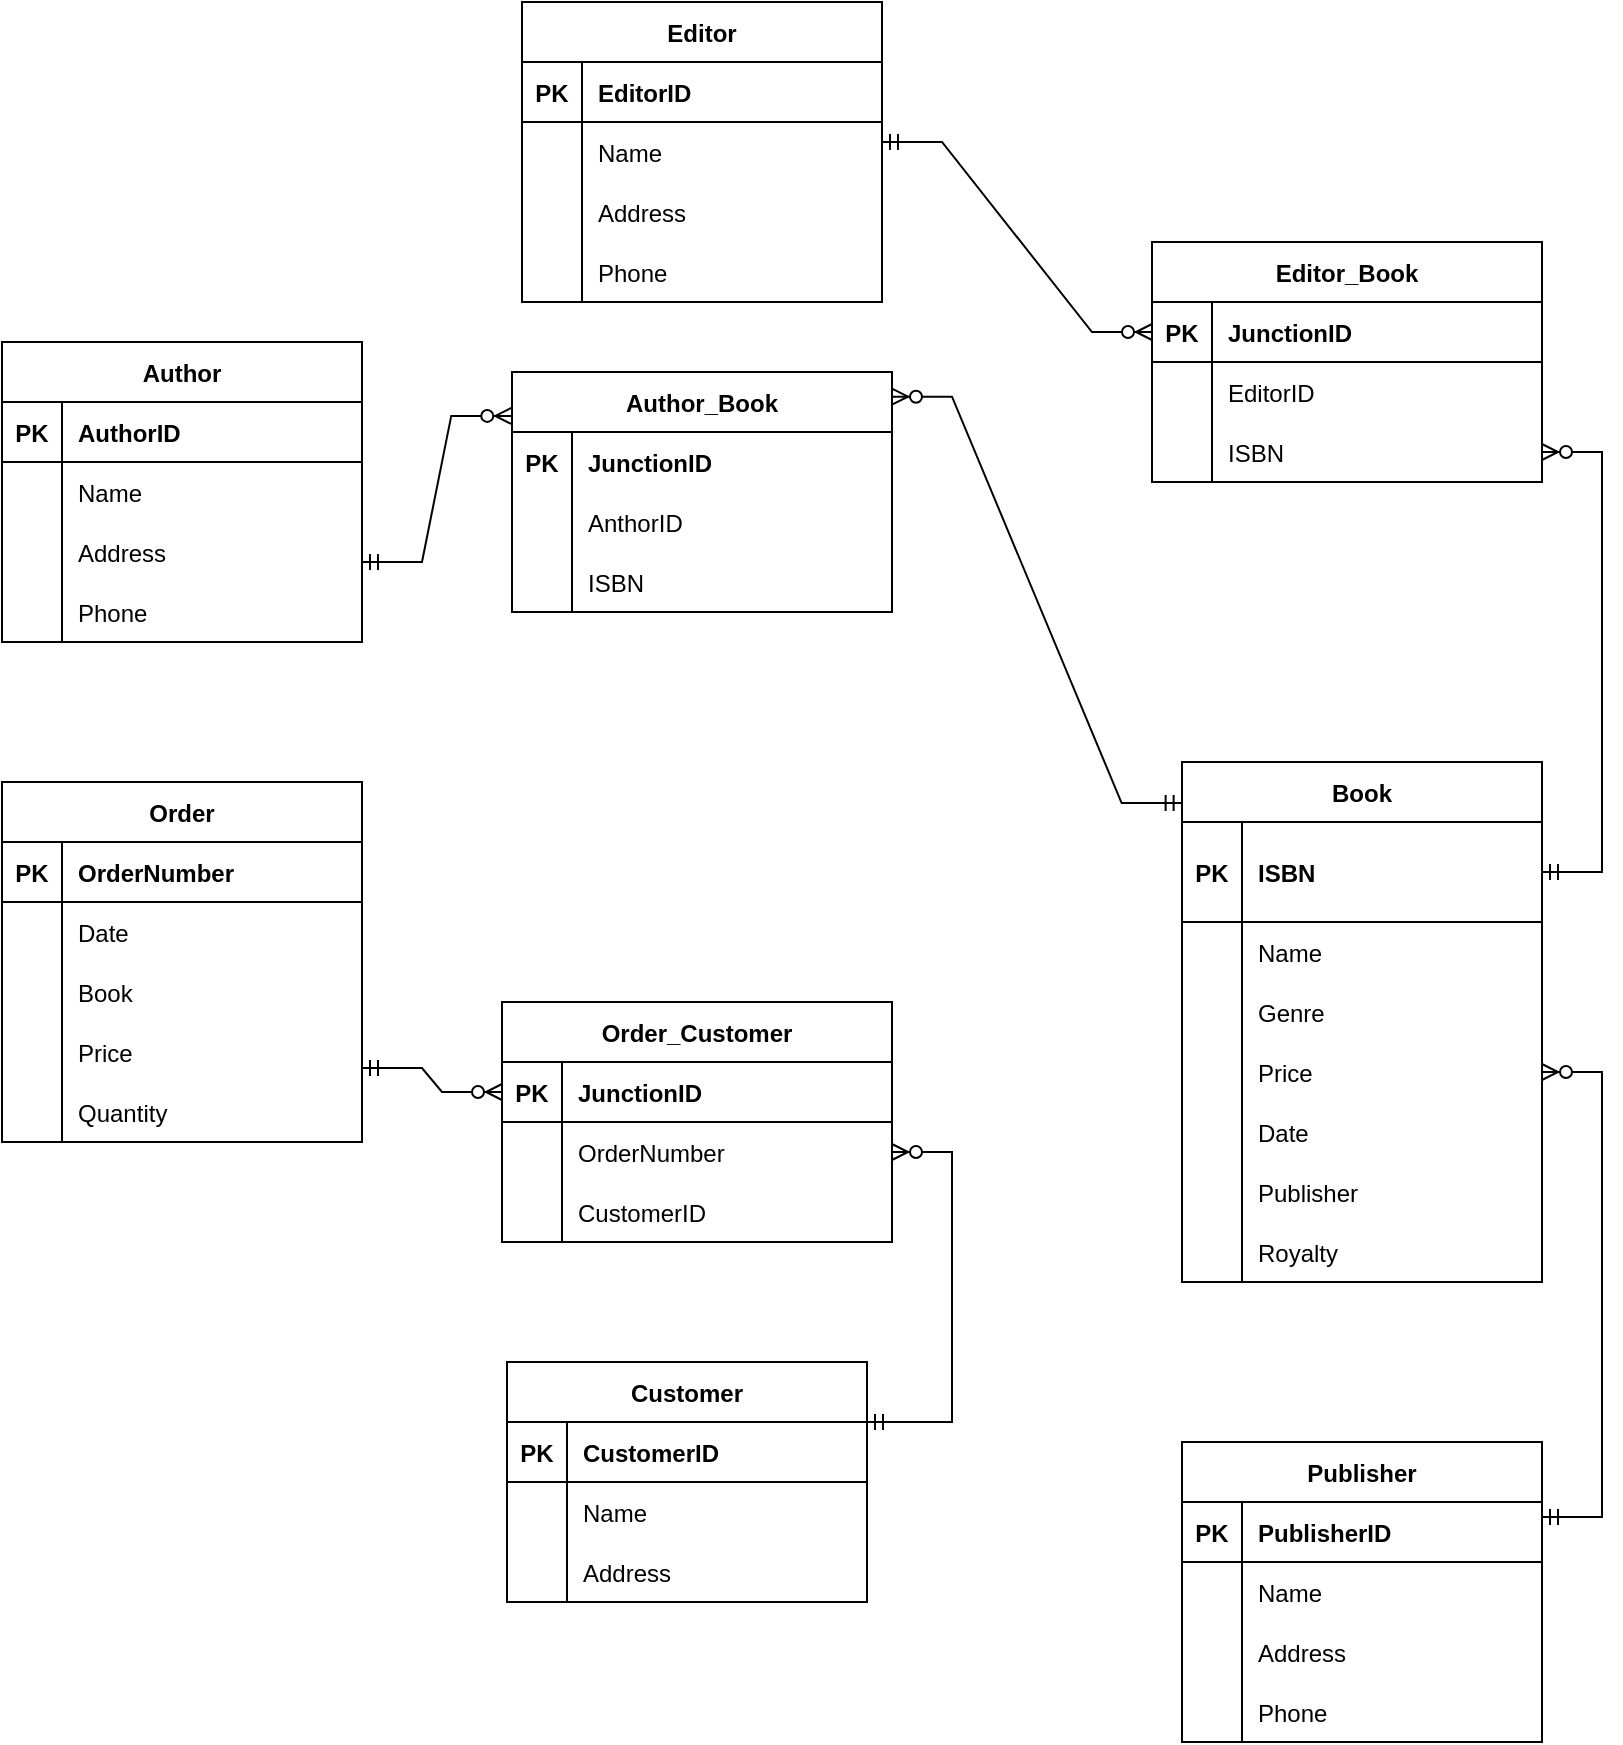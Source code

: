 <mxfile version="20.4.0" type="device"><diagram id="DznaE3JqPxs2kbzYaEuJ" name="Page-1"><mxGraphModel dx="4072" dy="2636" grid="1" gridSize="10" guides="1" tooltips="1" connect="1" arrows="1" fold="1" page="1" pageScale="1" pageWidth="850" pageHeight="1100" math="0" shadow="0"><root><mxCell id="0"/><mxCell id="1" parent="0"/><mxCell id="XCpKxuWciYoRqamYp1A5-2" value="Author" style="shape=table;startSize=30;container=1;collapsible=1;childLayout=tableLayout;fixedRows=1;rowLines=0;fontStyle=1;align=center;resizeLast=1;" vertex="1" parent="1"><mxGeometry x="60" y="200" width="180" height="150" as="geometry"><mxRectangle x="245" y="250" width="80" height="30" as="alternateBounds"/></mxGeometry></mxCell><mxCell id="XCpKxuWciYoRqamYp1A5-3" value="" style="shape=tableRow;horizontal=0;startSize=0;swimlaneHead=0;swimlaneBody=0;fillColor=none;collapsible=0;dropTarget=0;points=[[0,0.5],[1,0.5]];portConstraint=eastwest;top=0;left=0;right=0;bottom=1;" vertex="1" parent="XCpKxuWciYoRqamYp1A5-2"><mxGeometry y="30" width="180" height="30" as="geometry"/></mxCell><mxCell id="XCpKxuWciYoRqamYp1A5-4" value="PK" style="shape=partialRectangle;connectable=0;fillColor=none;top=0;left=0;bottom=0;right=0;fontStyle=1;overflow=hidden;" vertex="1" parent="XCpKxuWciYoRqamYp1A5-3"><mxGeometry width="30" height="30" as="geometry"><mxRectangle width="30" height="30" as="alternateBounds"/></mxGeometry></mxCell><mxCell id="XCpKxuWciYoRqamYp1A5-5" value="AuthorID" style="shape=partialRectangle;connectable=0;fillColor=none;top=0;left=0;bottom=0;right=0;align=left;spacingLeft=6;fontStyle=1;overflow=hidden;" vertex="1" parent="XCpKxuWciYoRqamYp1A5-3"><mxGeometry x="30" width="150" height="30" as="geometry"><mxRectangle width="150" height="30" as="alternateBounds"/></mxGeometry></mxCell><mxCell id="XCpKxuWciYoRqamYp1A5-6" value="" style="shape=tableRow;horizontal=0;startSize=0;swimlaneHead=0;swimlaneBody=0;fillColor=none;collapsible=0;dropTarget=0;points=[[0,0.5],[1,0.5]];portConstraint=eastwest;top=0;left=0;right=0;bottom=0;" vertex="1" parent="XCpKxuWciYoRqamYp1A5-2"><mxGeometry y="60" width="180" height="30" as="geometry"/></mxCell><mxCell id="XCpKxuWciYoRqamYp1A5-7" value="" style="shape=partialRectangle;connectable=0;fillColor=none;top=0;left=0;bottom=0;right=0;editable=1;overflow=hidden;" vertex="1" parent="XCpKxuWciYoRqamYp1A5-6"><mxGeometry width="30" height="30" as="geometry"><mxRectangle width="30" height="30" as="alternateBounds"/></mxGeometry></mxCell><mxCell id="XCpKxuWciYoRqamYp1A5-8" value="Name" style="shape=partialRectangle;connectable=0;fillColor=none;top=0;left=0;bottom=0;right=0;align=left;spacingLeft=6;overflow=hidden;" vertex="1" parent="XCpKxuWciYoRqamYp1A5-6"><mxGeometry x="30" width="150" height="30" as="geometry"><mxRectangle width="150" height="30" as="alternateBounds"/></mxGeometry></mxCell><mxCell id="XCpKxuWciYoRqamYp1A5-9" value="" style="shape=tableRow;horizontal=0;startSize=0;swimlaneHead=0;swimlaneBody=0;fillColor=none;collapsible=0;dropTarget=0;points=[[0,0.5],[1,0.5]];portConstraint=eastwest;top=0;left=0;right=0;bottom=0;" vertex="1" parent="XCpKxuWciYoRqamYp1A5-2"><mxGeometry y="90" width="180" height="30" as="geometry"/></mxCell><mxCell id="XCpKxuWciYoRqamYp1A5-10" value="" style="shape=partialRectangle;connectable=0;fillColor=none;top=0;left=0;bottom=0;right=0;editable=1;overflow=hidden;" vertex="1" parent="XCpKxuWciYoRqamYp1A5-9"><mxGeometry width="30" height="30" as="geometry"><mxRectangle width="30" height="30" as="alternateBounds"/></mxGeometry></mxCell><mxCell id="XCpKxuWciYoRqamYp1A5-11" value="Address" style="shape=partialRectangle;connectable=0;fillColor=none;top=0;left=0;bottom=0;right=0;align=left;spacingLeft=6;overflow=hidden;" vertex="1" parent="XCpKxuWciYoRqamYp1A5-9"><mxGeometry x="30" width="150" height="30" as="geometry"><mxRectangle width="150" height="30" as="alternateBounds"/></mxGeometry></mxCell><mxCell id="XCpKxuWciYoRqamYp1A5-12" value="" style="shape=tableRow;horizontal=0;startSize=0;swimlaneHead=0;swimlaneBody=0;fillColor=none;collapsible=0;dropTarget=0;points=[[0,0.5],[1,0.5]];portConstraint=eastwest;top=0;left=0;right=0;bottom=0;" vertex="1" parent="XCpKxuWciYoRqamYp1A5-2"><mxGeometry y="120" width="180" height="30" as="geometry"/></mxCell><mxCell id="XCpKxuWciYoRqamYp1A5-13" value="" style="shape=partialRectangle;connectable=0;fillColor=none;top=0;left=0;bottom=0;right=0;editable=1;overflow=hidden;" vertex="1" parent="XCpKxuWciYoRqamYp1A5-12"><mxGeometry width="30" height="30" as="geometry"><mxRectangle width="30" height="30" as="alternateBounds"/></mxGeometry></mxCell><mxCell id="XCpKxuWciYoRqamYp1A5-14" value="Phone" style="shape=partialRectangle;connectable=0;fillColor=none;top=0;left=0;bottom=0;right=0;align=left;spacingLeft=6;overflow=hidden;" vertex="1" parent="XCpKxuWciYoRqamYp1A5-12"><mxGeometry x="30" width="150" height="30" as="geometry"><mxRectangle width="150" height="30" as="alternateBounds"/></mxGeometry></mxCell><mxCell id="XCpKxuWciYoRqamYp1A5-56" value="Author_Book" style="shape=table;startSize=30;container=1;collapsible=1;childLayout=tableLayout;fixedRows=1;rowLines=0;fontStyle=1;align=center;resizeLast=1;" vertex="1" parent="1"><mxGeometry x="315" y="215" width="190" height="120" as="geometry"><mxRectangle x="245" y="250" width="80" height="30" as="alternateBounds"/></mxGeometry></mxCell><mxCell id="XCpKxuWciYoRqamYp1A5-60" value="" style="shape=tableRow;horizontal=0;startSize=0;swimlaneHead=0;swimlaneBody=0;fillColor=none;collapsible=0;dropTarget=0;points=[[0,0.5],[1,0.5]];portConstraint=eastwest;top=0;left=0;right=0;bottom=0;" vertex="1" parent="XCpKxuWciYoRqamYp1A5-56"><mxGeometry y="30" width="190" height="30" as="geometry"/></mxCell><mxCell id="XCpKxuWciYoRqamYp1A5-61" value="PK" style="shape=partialRectangle;connectable=0;fillColor=none;top=0;left=0;bottom=0;right=0;editable=1;overflow=hidden;fontStyle=1" vertex="1" parent="XCpKxuWciYoRqamYp1A5-60"><mxGeometry width="30" height="30" as="geometry"><mxRectangle width="30" height="30" as="alternateBounds"/></mxGeometry></mxCell><mxCell id="XCpKxuWciYoRqamYp1A5-62" value="JunctionID" style="shape=partialRectangle;connectable=0;fillColor=none;top=0;left=0;bottom=0;right=0;align=left;spacingLeft=6;overflow=hidden;fontStyle=1" vertex="1" parent="XCpKxuWciYoRqamYp1A5-60"><mxGeometry x="30" width="160" height="30" as="geometry"><mxRectangle width="160" height="30" as="alternateBounds"/></mxGeometry></mxCell><mxCell id="XCpKxuWciYoRqamYp1A5-70" value="" style="shape=tableRow;horizontal=0;startSize=0;swimlaneHead=0;swimlaneBody=0;fillColor=none;collapsible=0;dropTarget=0;points=[[0,0.5],[1,0.5]];portConstraint=eastwest;top=0;left=0;right=0;bottom=0;" vertex="1" parent="XCpKxuWciYoRqamYp1A5-56"><mxGeometry y="60" width="190" height="30" as="geometry"/></mxCell><mxCell id="XCpKxuWciYoRqamYp1A5-71" value="" style="shape=partialRectangle;connectable=0;fillColor=none;top=0;left=0;bottom=0;right=0;editable=1;overflow=hidden;" vertex="1" parent="XCpKxuWciYoRqamYp1A5-70"><mxGeometry width="30" height="30" as="geometry"><mxRectangle width="30" height="30" as="alternateBounds"/></mxGeometry></mxCell><mxCell id="XCpKxuWciYoRqamYp1A5-72" value="AnthorID" style="shape=partialRectangle;connectable=0;fillColor=none;top=0;left=0;bottom=0;right=0;align=left;spacingLeft=6;overflow=hidden;" vertex="1" parent="XCpKxuWciYoRqamYp1A5-70"><mxGeometry x="30" width="160" height="30" as="geometry"><mxRectangle width="160" height="30" as="alternateBounds"/></mxGeometry></mxCell><mxCell id="XCpKxuWciYoRqamYp1A5-63" value="" style="shape=tableRow;horizontal=0;startSize=0;swimlaneHead=0;swimlaneBody=0;fillColor=none;collapsible=0;dropTarget=0;points=[[0,0.5],[1,0.5]];portConstraint=eastwest;top=0;left=0;right=0;bottom=0;" vertex="1" parent="XCpKxuWciYoRqamYp1A5-56"><mxGeometry y="90" width="190" height="30" as="geometry"/></mxCell><mxCell id="XCpKxuWciYoRqamYp1A5-64" value="" style="shape=partialRectangle;connectable=0;fillColor=none;top=0;left=0;bottom=0;right=0;editable=1;overflow=hidden;" vertex="1" parent="XCpKxuWciYoRqamYp1A5-63"><mxGeometry width="30" height="30" as="geometry"><mxRectangle width="30" height="30" as="alternateBounds"/></mxGeometry></mxCell><mxCell id="XCpKxuWciYoRqamYp1A5-65" value="ISBN" style="shape=partialRectangle;connectable=0;fillColor=none;top=0;left=0;bottom=0;right=0;align=left;spacingLeft=6;overflow=hidden;" vertex="1" parent="XCpKxuWciYoRqamYp1A5-63"><mxGeometry x="30" width="160" height="30" as="geometry"><mxRectangle width="160" height="30" as="alternateBounds"/></mxGeometry></mxCell><mxCell id="XCpKxuWciYoRqamYp1A5-73" value="Book" style="shape=table;startSize=30;container=1;collapsible=1;childLayout=tableLayout;fixedRows=1;rowLines=0;fontStyle=1;align=center;resizeLast=1;" vertex="1" parent="1"><mxGeometry x="650" y="410" width="180" height="260" as="geometry"/></mxCell><mxCell id="XCpKxuWciYoRqamYp1A5-74" value="" style="shape=tableRow;horizontal=0;startSize=0;swimlaneHead=0;swimlaneBody=0;fillColor=none;collapsible=0;dropTarget=0;points=[[0,0.5],[1,0.5]];portConstraint=eastwest;top=0;left=0;right=0;bottom=1;" vertex="1" parent="XCpKxuWciYoRqamYp1A5-73"><mxGeometry y="30" width="180" height="50" as="geometry"/></mxCell><mxCell id="XCpKxuWciYoRqamYp1A5-75" value="PK" style="shape=partialRectangle;connectable=0;fillColor=none;top=0;left=0;bottom=0;right=0;fontStyle=1;overflow=hidden;" vertex="1" parent="XCpKxuWciYoRqamYp1A5-74"><mxGeometry width="30" height="50" as="geometry"><mxRectangle width="30" height="50" as="alternateBounds"/></mxGeometry></mxCell><mxCell id="XCpKxuWciYoRqamYp1A5-76" value="ISBN" style="shape=partialRectangle;connectable=0;fillColor=none;top=0;left=0;bottom=0;right=0;align=left;spacingLeft=6;fontStyle=1;overflow=hidden;" vertex="1" parent="XCpKxuWciYoRqamYp1A5-74"><mxGeometry x="30" width="150" height="50" as="geometry"><mxRectangle width="150" height="50" as="alternateBounds"/></mxGeometry></mxCell><mxCell id="XCpKxuWciYoRqamYp1A5-77" value="" style="shape=tableRow;horizontal=0;startSize=0;swimlaneHead=0;swimlaneBody=0;fillColor=none;collapsible=0;dropTarget=0;points=[[0,0.5],[1,0.5]];portConstraint=eastwest;top=0;left=0;right=0;bottom=0;" vertex="1" parent="XCpKxuWciYoRqamYp1A5-73"><mxGeometry y="80" width="180" height="30" as="geometry"/></mxCell><mxCell id="XCpKxuWciYoRqamYp1A5-78" value="" style="shape=partialRectangle;connectable=0;fillColor=none;top=0;left=0;bottom=0;right=0;editable=1;overflow=hidden;" vertex="1" parent="XCpKxuWciYoRqamYp1A5-77"><mxGeometry width="30" height="30" as="geometry"><mxRectangle width="30" height="30" as="alternateBounds"/></mxGeometry></mxCell><mxCell id="XCpKxuWciYoRqamYp1A5-79" value="Name" style="shape=partialRectangle;connectable=0;fillColor=none;top=0;left=0;bottom=0;right=0;align=left;spacingLeft=6;overflow=hidden;" vertex="1" parent="XCpKxuWciYoRqamYp1A5-77"><mxGeometry x="30" width="150" height="30" as="geometry"><mxRectangle width="150" height="30" as="alternateBounds"/></mxGeometry></mxCell><mxCell id="XCpKxuWciYoRqamYp1A5-80" value="" style="shape=tableRow;horizontal=0;startSize=0;swimlaneHead=0;swimlaneBody=0;fillColor=none;collapsible=0;dropTarget=0;points=[[0,0.5],[1,0.5]];portConstraint=eastwest;top=0;left=0;right=0;bottom=0;" vertex="1" parent="XCpKxuWciYoRqamYp1A5-73"><mxGeometry y="110" width="180" height="30" as="geometry"/></mxCell><mxCell id="XCpKxuWciYoRqamYp1A5-81" value="" style="shape=partialRectangle;connectable=0;fillColor=none;top=0;left=0;bottom=0;right=0;editable=1;overflow=hidden;" vertex="1" parent="XCpKxuWciYoRqamYp1A5-80"><mxGeometry width="30" height="30" as="geometry"><mxRectangle width="30" height="30" as="alternateBounds"/></mxGeometry></mxCell><mxCell id="XCpKxuWciYoRqamYp1A5-82" value="Genre" style="shape=partialRectangle;connectable=0;fillColor=none;top=0;left=0;bottom=0;right=0;align=left;spacingLeft=6;overflow=hidden;" vertex="1" parent="XCpKxuWciYoRqamYp1A5-80"><mxGeometry x="30" width="150" height="30" as="geometry"><mxRectangle width="150" height="30" as="alternateBounds"/></mxGeometry></mxCell><mxCell id="XCpKxuWciYoRqamYp1A5-83" value="" style="shape=tableRow;horizontal=0;startSize=0;swimlaneHead=0;swimlaneBody=0;fillColor=none;collapsible=0;dropTarget=0;points=[[0,0.5],[1,0.5]];portConstraint=eastwest;top=0;left=0;right=0;bottom=0;" vertex="1" parent="XCpKxuWciYoRqamYp1A5-73"><mxGeometry y="140" width="180" height="30" as="geometry"/></mxCell><mxCell id="XCpKxuWciYoRqamYp1A5-84" value="" style="shape=partialRectangle;connectable=0;fillColor=none;top=0;left=0;bottom=0;right=0;editable=1;overflow=hidden;" vertex="1" parent="XCpKxuWciYoRqamYp1A5-83"><mxGeometry width="30" height="30" as="geometry"><mxRectangle width="30" height="30" as="alternateBounds"/></mxGeometry></mxCell><mxCell id="XCpKxuWciYoRqamYp1A5-85" value="Price" style="shape=partialRectangle;connectable=0;fillColor=none;top=0;left=0;bottom=0;right=0;align=left;spacingLeft=6;overflow=hidden;" vertex="1" parent="XCpKxuWciYoRqamYp1A5-83"><mxGeometry x="30" width="150" height="30" as="geometry"><mxRectangle width="150" height="30" as="alternateBounds"/></mxGeometry></mxCell><mxCell id="XCpKxuWciYoRqamYp1A5-86" value="" style="shape=tableRow;horizontal=0;startSize=0;swimlaneHead=0;swimlaneBody=0;fillColor=none;collapsible=0;dropTarget=0;points=[[0,0.5],[1,0.5]];portConstraint=eastwest;top=0;left=0;right=0;bottom=0;" vertex="1" parent="XCpKxuWciYoRqamYp1A5-73"><mxGeometry y="170" width="180" height="30" as="geometry"/></mxCell><mxCell id="XCpKxuWciYoRqamYp1A5-87" value="" style="shape=partialRectangle;connectable=0;fillColor=none;top=0;left=0;bottom=0;right=0;editable=1;overflow=hidden;" vertex="1" parent="XCpKxuWciYoRqamYp1A5-86"><mxGeometry width="30" height="30" as="geometry"><mxRectangle width="30" height="30" as="alternateBounds"/></mxGeometry></mxCell><mxCell id="XCpKxuWciYoRqamYp1A5-88" value="Date" style="shape=partialRectangle;connectable=0;fillColor=none;top=0;left=0;bottom=0;right=0;align=left;spacingLeft=6;overflow=hidden;" vertex="1" parent="XCpKxuWciYoRqamYp1A5-86"><mxGeometry x="30" width="150" height="30" as="geometry"><mxRectangle width="150" height="30" as="alternateBounds"/></mxGeometry></mxCell><mxCell id="XCpKxuWciYoRqamYp1A5-123" value="" style="shape=tableRow;horizontal=0;startSize=0;swimlaneHead=0;swimlaneBody=0;fillColor=none;collapsible=0;dropTarget=0;points=[[0,0.5],[1,0.5]];portConstraint=eastwest;top=0;left=0;right=0;bottom=0;" vertex="1" parent="XCpKxuWciYoRqamYp1A5-73"><mxGeometry y="200" width="180" height="30" as="geometry"/></mxCell><mxCell id="XCpKxuWciYoRqamYp1A5-124" value="" style="shape=partialRectangle;connectable=0;fillColor=none;top=0;left=0;bottom=0;right=0;editable=1;overflow=hidden;" vertex="1" parent="XCpKxuWciYoRqamYp1A5-123"><mxGeometry width="30" height="30" as="geometry"><mxRectangle width="30" height="30" as="alternateBounds"/></mxGeometry></mxCell><mxCell id="XCpKxuWciYoRqamYp1A5-125" value="Publisher" style="shape=partialRectangle;connectable=0;fillColor=none;top=0;left=0;bottom=0;right=0;align=left;spacingLeft=6;overflow=hidden;" vertex="1" parent="XCpKxuWciYoRqamYp1A5-123"><mxGeometry x="30" width="150" height="30" as="geometry"><mxRectangle width="150" height="30" as="alternateBounds"/></mxGeometry></mxCell><mxCell id="XCpKxuWciYoRqamYp1A5-263" value="" style="shape=tableRow;horizontal=0;startSize=0;swimlaneHead=0;swimlaneBody=0;fillColor=none;collapsible=0;dropTarget=0;points=[[0,0.5],[1,0.5]];portConstraint=eastwest;top=0;left=0;right=0;bottom=0;" vertex="1" parent="XCpKxuWciYoRqamYp1A5-73"><mxGeometry y="230" width="180" height="30" as="geometry"/></mxCell><mxCell id="XCpKxuWciYoRqamYp1A5-264" value="" style="shape=partialRectangle;connectable=0;fillColor=none;top=0;left=0;bottom=0;right=0;editable=1;overflow=hidden;" vertex="1" parent="XCpKxuWciYoRqamYp1A5-263"><mxGeometry width="30" height="30" as="geometry"><mxRectangle width="30" height="30" as="alternateBounds"/></mxGeometry></mxCell><mxCell id="XCpKxuWciYoRqamYp1A5-265" value="Royalty" style="shape=partialRectangle;connectable=0;fillColor=none;top=0;left=0;bottom=0;right=0;align=left;spacingLeft=6;overflow=hidden;" vertex="1" parent="XCpKxuWciYoRqamYp1A5-263"><mxGeometry x="30" width="150" height="30" as="geometry"><mxRectangle width="150" height="30" as="alternateBounds"/></mxGeometry></mxCell><mxCell id="XCpKxuWciYoRqamYp1A5-155" value="Publisher" style="shape=table;startSize=30;container=1;collapsible=1;childLayout=tableLayout;fixedRows=1;rowLines=0;fontStyle=1;align=center;resizeLast=1;" vertex="1" parent="1"><mxGeometry x="650" y="750" width="180" height="150" as="geometry"/></mxCell><mxCell id="XCpKxuWciYoRqamYp1A5-156" value="" style="shape=tableRow;horizontal=0;startSize=0;swimlaneHead=0;swimlaneBody=0;fillColor=none;collapsible=0;dropTarget=0;points=[[0,0.5],[1,0.5]];portConstraint=eastwest;top=0;left=0;right=0;bottom=1;" vertex="1" parent="XCpKxuWciYoRqamYp1A5-155"><mxGeometry y="30" width="180" height="30" as="geometry"/></mxCell><mxCell id="XCpKxuWciYoRqamYp1A5-157" value="PK" style="shape=partialRectangle;connectable=0;fillColor=none;top=0;left=0;bottom=0;right=0;fontStyle=1;overflow=hidden;" vertex="1" parent="XCpKxuWciYoRqamYp1A5-156"><mxGeometry width="30" height="30" as="geometry"><mxRectangle width="30" height="30" as="alternateBounds"/></mxGeometry></mxCell><mxCell id="XCpKxuWciYoRqamYp1A5-158" value="PublisherID" style="shape=partialRectangle;connectable=0;fillColor=none;top=0;left=0;bottom=0;right=0;align=left;spacingLeft=6;fontStyle=1;overflow=hidden;" vertex="1" parent="XCpKxuWciYoRqamYp1A5-156"><mxGeometry x="30" width="150" height="30" as="geometry"><mxRectangle width="150" height="30" as="alternateBounds"/></mxGeometry></mxCell><mxCell id="XCpKxuWciYoRqamYp1A5-159" value="" style="shape=tableRow;horizontal=0;startSize=0;swimlaneHead=0;swimlaneBody=0;fillColor=none;collapsible=0;dropTarget=0;points=[[0,0.5],[1,0.5]];portConstraint=eastwest;top=0;left=0;right=0;bottom=0;" vertex="1" parent="XCpKxuWciYoRqamYp1A5-155"><mxGeometry y="60" width="180" height="30" as="geometry"/></mxCell><mxCell id="XCpKxuWciYoRqamYp1A5-160" value="" style="shape=partialRectangle;connectable=0;fillColor=none;top=0;left=0;bottom=0;right=0;editable=1;overflow=hidden;" vertex="1" parent="XCpKxuWciYoRqamYp1A5-159"><mxGeometry width="30" height="30" as="geometry"><mxRectangle width="30" height="30" as="alternateBounds"/></mxGeometry></mxCell><mxCell id="XCpKxuWciYoRqamYp1A5-161" value="Name" style="shape=partialRectangle;connectable=0;fillColor=none;top=0;left=0;bottom=0;right=0;align=left;spacingLeft=6;overflow=hidden;" vertex="1" parent="XCpKxuWciYoRqamYp1A5-159"><mxGeometry x="30" width="150" height="30" as="geometry"><mxRectangle width="150" height="30" as="alternateBounds"/></mxGeometry></mxCell><mxCell id="XCpKxuWciYoRqamYp1A5-162" value="" style="shape=tableRow;horizontal=0;startSize=0;swimlaneHead=0;swimlaneBody=0;fillColor=none;collapsible=0;dropTarget=0;points=[[0,0.5],[1,0.5]];portConstraint=eastwest;top=0;left=0;right=0;bottom=0;" vertex="1" parent="XCpKxuWciYoRqamYp1A5-155"><mxGeometry y="90" width="180" height="30" as="geometry"/></mxCell><mxCell id="XCpKxuWciYoRqamYp1A5-163" value="" style="shape=partialRectangle;connectable=0;fillColor=none;top=0;left=0;bottom=0;right=0;editable=1;overflow=hidden;" vertex="1" parent="XCpKxuWciYoRqamYp1A5-162"><mxGeometry width="30" height="30" as="geometry"><mxRectangle width="30" height="30" as="alternateBounds"/></mxGeometry></mxCell><mxCell id="XCpKxuWciYoRqamYp1A5-164" value="Address" style="shape=partialRectangle;connectable=0;fillColor=none;top=0;left=0;bottom=0;right=0;align=left;spacingLeft=6;overflow=hidden;" vertex="1" parent="XCpKxuWciYoRqamYp1A5-162"><mxGeometry x="30" width="150" height="30" as="geometry"><mxRectangle width="150" height="30" as="alternateBounds"/></mxGeometry></mxCell><mxCell id="XCpKxuWciYoRqamYp1A5-165" value="" style="shape=tableRow;horizontal=0;startSize=0;swimlaneHead=0;swimlaneBody=0;fillColor=none;collapsible=0;dropTarget=0;points=[[0,0.5],[1,0.5]];portConstraint=eastwest;top=0;left=0;right=0;bottom=0;" vertex="1" parent="XCpKxuWciYoRqamYp1A5-155"><mxGeometry y="120" width="180" height="30" as="geometry"/></mxCell><mxCell id="XCpKxuWciYoRqamYp1A5-166" value="" style="shape=partialRectangle;connectable=0;fillColor=none;top=0;left=0;bottom=0;right=0;editable=1;overflow=hidden;" vertex="1" parent="XCpKxuWciYoRqamYp1A5-165"><mxGeometry width="30" height="30" as="geometry"><mxRectangle width="30" height="30" as="alternateBounds"/></mxGeometry></mxCell><mxCell id="XCpKxuWciYoRqamYp1A5-167" value="Phone" style="shape=partialRectangle;connectable=0;fillColor=none;top=0;left=0;bottom=0;right=0;align=left;spacingLeft=6;overflow=hidden;" vertex="1" parent="XCpKxuWciYoRqamYp1A5-165"><mxGeometry x="30" width="150" height="30" as="geometry"><mxRectangle width="150" height="30" as="alternateBounds"/></mxGeometry></mxCell><mxCell id="XCpKxuWciYoRqamYp1A5-188" value="Order" style="shape=table;startSize=30;container=1;collapsible=1;childLayout=tableLayout;fixedRows=1;rowLines=0;fontStyle=1;align=center;resizeLast=1;" vertex="1" parent="1"><mxGeometry x="60" y="420" width="180" height="180" as="geometry"/></mxCell><mxCell id="XCpKxuWciYoRqamYp1A5-189" value="" style="shape=tableRow;horizontal=0;startSize=0;swimlaneHead=0;swimlaneBody=0;fillColor=none;collapsible=0;dropTarget=0;points=[[0,0.5],[1,0.5]];portConstraint=eastwest;top=0;left=0;right=0;bottom=1;" vertex="1" parent="XCpKxuWciYoRqamYp1A5-188"><mxGeometry y="30" width="180" height="30" as="geometry"/></mxCell><mxCell id="XCpKxuWciYoRqamYp1A5-190" value="PK" style="shape=partialRectangle;connectable=0;fillColor=none;top=0;left=0;bottom=0;right=0;fontStyle=1;overflow=hidden;" vertex="1" parent="XCpKxuWciYoRqamYp1A5-189"><mxGeometry width="30" height="30" as="geometry"><mxRectangle width="30" height="30" as="alternateBounds"/></mxGeometry></mxCell><mxCell id="XCpKxuWciYoRqamYp1A5-191" value="OrderNumber" style="shape=partialRectangle;connectable=0;fillColor=none;top=0;left=0;bottom=0;right=0;align=left;spacingLeft=6;fontStyle=1;overflow=hidden;" vertex="1" parent="XCpKxuWciYoRqamYp1A5-189"><mxGeometry x="30" width="150" height="30" as="geometry"><mxRectangle width="150" height="30" as="alternateBounds"/></mxGeometry></mxCell><mxCell id="XCpKxuWciYoRqamYp1A5-192" value="" style="shape=tableRow;horizontal=0;startSize=0;swimlaneHead=0;swimlaneBody=0;fillColor=none;collapsible=0;dropTarget=0;points=[[0,0.5],[1,0.5]];portConstraint=eastwest;top=0;left=0;right=0;bottom=0;" vertex="1" parent="XCpKxuWciYoRqamYp1A5-188"><mxGeometry y="60" width="180" height="30" as="geometry"/></mxCell><mxCell id="XCpKxuWciYoRqamYp1A5-193" value="" style="shape=partialRectangle;connectable=0;fillColor=none;top=0;left=0;bottom=0;right=0;editable=1;overflow=hidden;" vertex="1" parent="XCpKxuWciYoRqamYp1A5-192"><mxGeometry width="30" height="30" as="geometry"><mxRectangle width="30" height="30" as="alternateBounds"/></mxGeometry></mxCell><mxCell id="XCpKxuWciYoRqamYp1A5-194" value="Date" style="shape=partialRectangle;connectable=0;fillColor=none;top=0;left=0;bottom=0;right=0;align=left;spacingLeft=6;overflow=hidden;" vertex="1" parent="XCpKxuWciYoRqamYp1A5-192"><mxGeometry x="30" width="150" height="30" as="geometry"><mxRectangle width="150" height="30" as="alternateBounds"/></mxGeometry></mxCell><mxCell id="XCpKxuWciYoRqamYp1A5-195" value="" style="shape=tableRow;horizontal=0;startSize=0;swimlaneHead=0;swimlaneBody=0;fillColor=none;collapsible=0;dropTarget=0;points=[[0,0.5],[1,0.5]];portConstraint=eastwest;top=0;left=0;right=0;bottom=0;" vertex="1" parent="XCpKxuWciYoRqamYp1A5-188"><mxGeometry y="90" width="180" height="30" as="geometry"/></mxCell><mxCell id="XCpKxuWciYoRqamYp1A5-196" value="" style="shape=partialRectangle;connectable=0;fillColor=none;top=0;left=0;bottom=0;right=0;editable=1;overflow=hidden;" vertex="1" parent="XCpKxuWciYoRqamYp1A5-195"><mxGeometry width="30" height="30" as="geometry"><mxRectangle width="30" height="30" as="alternateBounds"/></mxGeometry></mxCell><mxCell id="XCpKxuWciYoRqamYp1A5-197" value="Book" style="shape=partialRectangle;connectable=0;fillColor=none;top=0;left=0;bottom=0;right=0;align=left;spacingLeft=6;overflow=hidden;" vertex="1" parent="XCpKxuWciYoRqamYp1A5-195"><mxGeometry x="30" width="150" height="30" as="geometry"><mxRectangle width="150" height="30" as="alternateBounds"/></mxGeometry></mxCell><mxCell id="XCpKxuWciYoRqamYp1A5-198" value="" style="shape=tableRow;horizontal=0;startSize=0;swimlaneHead=0;swimlaneBody=0;fillColor=none;collapsible=0;dropTarget=0;points=[[0,0.5],[1,0.5]];portConstraint=eastwest;top=0;left=0;right=0;bottom=0;" vertex="1" parent="XCpKxuWciYoRqamYp1A5-188"><mxGeometry y="120" width="180" height="30" as="geometry"/></mxCell><mxCell id="XCpKxuWciYoRqamYp1A5-199" value="" style="shape=partialRectangle;connectable=0;fillColor=none;top=0;left=0;bottom=0;right=0;editable=1;overflow=hidden;" vertex="1" parent="XCpKxuWciYoRqamYp1A5-198"><mxGeometry width="30" height="30" as="geometry"><mxRectangle width="30" height="30" as="alternateBounds"/></mxGeometry></mxCell><mxCell id="XCpKxuWciYoRqamYp1A5-200" value="Price" style="shape=partialRectangle;connectable=0;fillColor=none;top=0;left=0;bottom=0;right=0;align=left;spacingLeft=6;overflow=hidden;" vertex="1" parent="XCpKxuWciYoRqamYp1A5-198"><mxGeometry x="30" width="150" height="30" as="geometry"><mxRectangle width="150" height="30" as="alternateBounds"/></mxGeometry></mxCell><mxCell id="XCpKxuWciYoRqamYp1A5-201" value="" style="shape=tableRow;horizontal=0;startSize=0;swimlaneHead=0;swimlaneBody=0;fillColor=none;collapsible=0;dropTarget=0;points=[[0,0.5],[1,0.5]];portConstraint=eastwest;top=0;left=0;right=0;bottom=0;" vertex="1" parent="XCpKxuWciYoRqamYp1A5-188"><mxGeometry y="150" width="180" height="30" as="geometry"/></mxCell><mxCell id="XCpKxuWciYoRqamYp1A5-202" value="" style="shape=partialRectangle;connectable=0;fillColor=none;top=0;left=0;bottom=0;right=0;editable=1;overflow=hidden;" vertex="1" parent="XCpKxuWciYoRqamYp1A5-201"><mxGeometry width="30" height="30" as="geometry"><mxRectangle width="30" height="30" as="alternateBounds"/></mxGeometry></mxCell><mxCell id="XCpKxuWciYoRqamYp1A5-203" value="Quantity" style="shape=partialRectangle;connectable=0;fillColor=none;top=0;left=0;bottom=0;right=0;align=left;spacingLeft=6;overflow=hidden;" vertex="1" parent="XCpKxuWciYoRqamYp1A5-201"><mxGeometry x="30" width="150" height="30" as="geometry"><mxRectangle width="150" height="30" as="alternateBounds"/></mxGeometry></mxCell><mxCell id="XCpKxuWciYoRqamYp1A5-217" value="Editor" style="shape=table;startSize=30;container=1;collapsible=1;childLayout=tableLayout;fixedRows=1;rowLines=0;fontStyle=1;align=center;resizeLast=1;" vertex="1" parent="1"><mxGeometry x="320" y="30" width="180" height="150" as="geometry"/></mxCell><mxCell id="XCpKxuWciYoRqamYp1A5-218" value="" style="shape=tableRow;horizontal=0;startSize=0;swimlaneHead=0;swimlaneBody=0;fillColor=none;collapsible=0;dropTarget=0;points=[[0,0.5],[1,0.5]];portConstraint=eastwest;top=0;left=0;right=0;bottom=1;" vertex="1" parent="XCpKxuWciYoRqamYp1A5-217"><mxGeometry y="30" width="180" height="30" as="geometry"/></mxCell><mxCell id="XCpKxuWciYoRqamYp1A5-219" value="PK" style="shape=partialRectangle;connectable=0;fillColor=none;top=0;left=0;bottom=0;right=0;fontStyle=1;overflow=hidden;" vertex="1" parent="XCpKxuWciYoRqamYp1A5-218"><mxGeometry width="30" height="30" as="geometry"><mxRectangle width="30" height="30" as="alternateBounds"/></mxGeometry></mxCell><mxCell id="XCpKxuWciYoRqamYp1A5-220" value="EditorID" style="shape=partialRectangle;connectable=0;fillColor=none;top=0;left=0;bottom=0;right=0;align=left;spacingLeft=6;fontStyle=1;overflow=hidden;" vertex="1" parent="XCpKxuWciYoRqamYp1A5-218"><mxGeometry x="30" width="150" height="30" as="geometry"><mxRectangle width="150" height="30" as="alternateBounds"/></mxGeometry></mxCell><mxCell id="XCpKxuWciYoRqamYp1A5-221" value="" style="shape=tableRow;horizontal=0;startSize=0;swimlaneHead=0;swimlaneBody=0;fillColor=none;collapsible=0;dropTarget=0;points=[[0,0.5],[1,0.5]];portConstraint=eastwest;top=0;left=0;right=0;bottom=0;" vertex="1" parent="XCpKxuWciYoRqamYp1A5-217"><mxGeometry y="60" width="180" height="30" as="geometry"/></mxCell><mxCell id="XCpKxuWciYoRqamYp1A5-222" value="" style="shape=partialRectangle;connectable=0;fillColor=none;top=0;left=0;bottom=0;right=0;editable=1;overflow=hidden;" vertex="1" parent="XCpKxuWciYoRqamYp1A5-221"><mxGeometry width="30" height="30" as="geometry"><mxRectangle width="30" height="30" as="alternateBounds"/></mxGeometry></mxCell><mxCell id="XCpKxuWciYoRqamYp1A5-223" value="Name" style="shape=partialRectangle;connectable=0;fillColor=none;top=0;left=0;bottom=0;right=0;align=left;spacingLeft=6;overflow=hidden;" vertex="1" parent="XCpKxuWciYoRqamYp1A5-221"><mxGeometry x="30" width="150" height="30" as="geometry"><mxRectangle width="150" height="30" as="alternateBounds"/></mxGeometry></mxCell><mxCell id="XCpKxuWciYoRqamYp1A5-224" value="" style="shape=tableRow;horizontal=0;startSize=0;swimlaneHead=0;swimlaneBody=0;fillColor=none;collapsible=0;dropTarget=0;points=[[0,0.5],[1,0.5]];portConstraint=eastwest;top=0;left=0;right=0;bottom=0;" vertex="1" parent="XCpKxuWciYoRqamYp1A5-217"><mxGeometry y="90" width="180" height="30" as="geometry"/></mxCell><mxCell id="XCpKxuWciYoRqamYp1A5-225" value="" style="shape=partialRectangle;connectable=0;fillColor=none;top=0;left=0;bottom=0;right=0;editable=1;overflow=hidden;" vertex="1" parent="XCpKxuWciYoRqamYp1A5-224"><mxGeometry width="30" height="30" as="geometry"><mxRectangle width="30" height="30" as="alternateBounds"/></mxGeometry></mxCell><mxCell id="XCpKxuWciYoRqamYp1A5-226" value="Address" style="shape=partialRectangle;connectable=0;fillColor=none;top=0;left=0;bottom=0;right=0;align=left;spacingLeft=6;overflow=hidden;" vertex="1" parent="XCpKxuWciYoRqamYp1A5-224"><mxGeometry x="30" width="150" height="30" as="geometry"><mxRectangle width="150" height="30" as="alternateBounds"/></mxGeometry></mxCell><mxCell id="XCpKxuWciYoRqamYp1A5-227" value="" style="shape=tableRow;horizontal=0;startSize=0;swimlaneHead=0;swimlaneBody=0;fillColor=none;collapsible=0;dropTarget=0;points=[[0,0.5],[1,0.5]];portConstraint=eastwest;top=0;left=0;right=0;bottom=0;" vertex="1" parent="XCpKxuWciYoRqamYp1A5-217"><mxGeometry y="120" width="180" height="30" as="geometry"/></mxCell><mxCell id="XCpKxuWciYoRqamYp1A5-228" value="" style="shape=partialRectangle;connectable=0;fillColor=none;top=0;left=0;bottom=0;right=0;editable=1;overflow=hidden;" vertex="1" parent="XCpKxuWciYoRqamYp1A5-227"><mxGeometry width="30" height="30" as="geometry"><mxRectangle width="30" height="30" as="alternateBounds"/></mxGeometry></mxCell><mxCell id="XCpKxuWciYoRqamYp1A5-229" value="Phone" style="shape=partialRectangle;connectable=0;fillColor=none;top=0;left=0;bottom=0;right=0;align=left;spacingLeft=6;overflow=hidden;" vertex="1" parent="XCpKxuWciYoRqamYp1A5-227"><mxGeometry x="30" width="150" height="30" as="geometry"><mxRectangle width="150" height="30" as="alternateBounds"/></mxGeometry></mxCell><mxCell id="XCpKxuWciYoRqamYp1A5-233" value="Editor_Book" style="shape=table;startSize=30;container=1;collapsible=1;childLayout=tableLayout;fixedRows=1;rowLines=0;fontStyle=1;align=center;resizeLast=1;" vertex="1" parent="1"><mxGeometry x="635" y="150" width="195" height="120" as="geometry"/></mxCell><mxCell id="XCpKxuWciYoRqamYp1A5-234" value="" style="shape=tableRow;horizontal=0;startSize=0;swimlaneHead=0;swimlaneBody=0;fillColor=none;collapsible=0;dropTarget=0;points=[[0,0.5],[1,0.5]];portConstraint=eastwest;top=0;left=0;right=0;bottom=1;" vertex="1" parent="XCpKxuWciYoRqamYp1A5-233"><mxGeometry y="30" width="195" height="30" as="geometry"/></mxCell><mxCell id="XCpKxuWciYoRqamYp1A5-235" value="PK" style="shape=partialRectangle;connectable=0;fillColor=none;top=0;left=0;bottom=0;right=0;fontStyle=1;overflow=hidden;" vertex="1" parent="XCpKxuWciYoRqamYp1A5-234"><mxGeometry width="30" height="30" as="geometry"><mxRectangle width="30" height="30" as="alternateBounds"/></mxGeometry></mxCell><mxCell id="XCpKxuWciYoRqamYp1A5-236" value="JunctionID" style="shape=partialRectangle;connectable=0;fillColor=none;top=0;left=0;bottom=0;right=0;align=left;spacingLeft=6;fontStyle=1;overflow=hidden;" vertex="1" parent="XCpKxuWciYoRqamYp1A5-234"><mxGeometry x="30" width="165" height="30" as="geometry"><mxRectangle width="165" height="30" as="alternateBounds"/></mxGeometry></mxCell><mxCell id="XCpKxuWciYoRqamYp1A5-237" value="" style="shape=tableRow;horizontal=0;startSize=0;swimlaneHead=0;swimlaneBody=0;fillColor=none;collapsible=0;dropTarget=0;points=[[0,0.5],[1,0.5]];portConstraint=eastwest;top=0;left=0;right=0;bottom=0;" vertex="1" parent="XCpKxuWciYoRqamYp1A5-233"><mxGeometry y="60" width="195" height="30" as="geometry"/></mxCell><mxCell id="XCpKxuWciYoRqamYp1A5-238" value="" style="shape=partialRectangle;connectable=0;fillColor=none;top=0;left=0;bottom=0;right=0;editable=1;overflow=hidden;" vertex="1" parent="XCpKxuWciYoRqamYp1A5-237"><mxGeometry width="30" height="30" as="geometry"><mxRectangle width="30" height="30" as="alternateBounds"/></mxGeometry></mxCell><mxCell id="XCpKxuWciYoRqamYp1A5-239" value="EditorID" style="shape=partialRectangle;connectable=0;fillColor=none;top=0;left=0;bottom=0;right=0;align=left;spacingLeft=6;overflow=hidden;" vertex="1" parent="XCpKxuWciYoRqamYp1A5-237"><mxGeometry x="30" width="165" height="30" as="geometry"><mxRectangle width="165" height="30" as="alternateBounds"/></mxGeometry></mxCell><mxCell id="XCpKxuWciYoRqamYp1A5-240" value="" style="shape=tableRow;horizontal=0;startSize=0;swimlaneHead=0;swimlaneBody=0;fillColor=none;collapsible=0;dropTarget=0;points=[[0,0.5],[1,0.5]];portConstraint=eastwest;top=0;left=0;right=0;bottom=0;" vertex="1" parent="XCpKxuWciYoRqamYp1A5-233"><mxGeometry y="90" width="195" height="30" as="geometry"/></mxCell><mxCell id="XCpKxuWciYoRqamYp1A5-241" value="" style="shape=partialRectangle;connectable=0;fillColor=none;top=0;left=0;bottom=0;right=0;editable=1;overflow=hidden;" vertex="1" parent="XCpKxuWciYoRqamYp1A5-240"><mxGeometry width="30" height="30" as="geometry"><mxRectangle width="30" height="30" as="alternateBounds"/></mxGeometry></mxCell><mxCell id="XCpKxuWciYoRqamYp1A5-242" value="ISBN" style="shape=partialRectangle;connectable=0;fillColor=none;top=0;left=0;bottom=0;right=0;align=left;spacingLeft=6;overflow=hidden;" vertex="1" parent="XCpKxuWciYoRqamYp1A5-240"><mxGeometry x="30" width="165" height="30" as="geometry"><mxRectangle width="165" height="30" as="alternateBounds"/></mxGeometry></mxCell><mxCell id="XCpKxuWciYoRqamYp1A5-243" value="Customer" style="shape=table;startSize=30;container=1;collapsible=1;childLayout=tableLayout;fixedRows=1;rowLines=0;fontStyle=1;align=center;resizeLast=1;" vertex="1" parent="1"><mxGeometry x="312.5" y="710" width="180" height="120" as="geometry"/></mxCell><mxCell id="XCpKxuWciYoRqamYp1A5-244" value="" style="shape=tableRow;horizontal=0;startSize=0;swimlaneHead=0;swimlaneBody=0;fillColor=none;collapsible=0;dropTarget=0;points=[[0,0.5],[1,0.5]];portConstraint=eastwest;top=0;left=0;right=0;bottom=1;" vertex="1" parent="XCpKxuWciYoRqamYp1A5-243"><mxGeometry y="30" width="180" height="30" as="geometry"/></mxCell><mxCell id="XCpKxuWciYoRqamYp1A5-245" value="PK" style="shape=partialRectangle;connectable=0;fillColor=none;top=0;left=0;bottom=0;right=0;fontStyle=1;overflow=hidden;" vertex="1" parent="XCpKxuWciYoRqamYp1A5-244"><mxGeometry width="30" height="30" as="geometry"><mxRectangle width="30" height="30" as="alternateBounds"/></mxGeometry></mxCell><mxCell id="XCpKxuWciYoRqamYp1A5-246" value="CustomerID" style="shape=partialRectangle;connectable=0;fillColor=none;top=0;left=0;bottom=0;right=0;align=left;spacingLeft=6;fontStyle=1;overflow=hidden;" vertex="1" parent="XCpKxuWciYoRqamYp1A5-244"><mxGeometry x="30" width="150" height="30" as="geometry"><mxRectangle width="150" height="30" as="alternateBounds"/></mxGeometry></mxCell><mxCell id="XCpKxuWciYoRqamYp1A5-247" value="" style="shape=tableRow;horizontal=0;startSize=0;swimlaneHead=0;swimlaneBody=0;fillColor=none;collapsible=0;dropTarget=0;points=[[0,0.5],[1,0.5]];portConstraint=eastwest;top=0;left=0;right=0;bottom=0;" vertex="1" parent="XCpKxuWciYoRqamYp1A5-243"><mxGeometry y="60" width="180" height="30" as="geometry"/></mxCell><mxCell id="XCpKxuWciYoRqamYp1A5-248" value="" style="shape=partialRectangle;connectable=0;fillColor=none;top=0;left=0;bottom=0;right=0;editable=1;overflow=hidden;" vertex="1" parent="XCpKxuWciYoRqamYp1A5-247"><mxGeometry width="30" height="30" as="geometry"><mxRectangle width="30" height="30" as="alternateBounds"/></mxGeometry></mxCell><mxCell id="XCpKxuWciYoRqamYp1A5-249" value="Name" style="shape=partialRectangle;connectable=0;fillColor=none;top=0;left=0;bottom=0;right=0;align=left;spacingLeft=6;overflow=hidden;" vertex="1" parent="XCpKxuWciYoRqamYp1A5-247"><mxGeometry x="30" width="150" height="30" as="geometry"><mxRectangle width="150" height="30" as="alternateBounds"/></mxGeometry></mxCell><mxCell id="XCpKxuWciYoRqamYp1A5-250" value="" style="shape=tableRow;horizontal=0;startSize=0;swimlaneHead=0;swimlaneBody=0;fillColor=none;collapsible=0;dropTarget=0;points=[[0,0.5],[1,0.5]];portConstraint=eastwest;top=0;left=0;right=0;bottom=0;" vertex="1" parent="XCpKxuWciYoRqamYp1A5-243"><mxGeometry y="90" width="180" height="30" as="geometry"/></mxCell><mxCell id="XCpKxuWciYoRqamYp1A5-251" value="" style="shape=partialRectangle;connectable=0;fillColor=none;top=0;left=0;bottom=0;right=0;editable=1;overflow=hidden;" vertex="1" parent="XCpKxuWciYoRqamYp1A5-250"><mxGeometry width="30" height="30" as="geometry"><mxRectangle width="30" height="30" as="alternateBounds"/></mxGeometry></mxCell><mxCell id="XCpKxuWciYoRqamYp1A5-252" value="Address" style="shape=partialRectangle;connectable=0;fillColor=none;top=0;left=0;bottom=0;right=0;align=left;spacingLeft=6;overflow=hidden;" vertex="1" parent="XCpKxuWciYoRqamYp1A5-250"><mxGeometry x="30" width="150" height="30" as="geometry"><mxRectangle width="150" height="30" as="alternateBounds"/></mxGeometry></mxCell><mxCell id="XCpKxuWciYoRqamYp1A5-280" value="Order_Customer" style="shape=table;startSize=30;container=1;collapsible=1;childLayout=tableLayout;fixedRows=1;rowLines=0;fontStyle=1;align=center;resizeLast=1;" vertex="1" parent="1"><mxGeometry x="310" y="530" width="195" height="120" as="geometry"/></mxCell><mxCell id="XCpKxuWciYoRqamYp1A5-281" value="" style="shape=tableRow;horizontal=0;startSize=0;swimlaneHead=0;swimlaneBody=0;fillColor=none;collapsible=0;dropTarget=0;points=[[0,0.5],[1,0.5]];portConstraint=eastwest;top=0;left=0;right=0;bottom=1;" vertex="1" parent="XCpKxuWciYoRqamYp1A5-280"><mxGeometry y="30" width="195" height="30" as="geometry"/></mxCell><mxCell id="XCpKxuWciYoRqamYp1A5-282" value="PK" style="shape=partialRectangle;connectable=0;fillColor=none;top=0;left=0;bottom=0;right=0;fontStyle=1;overflow=hidden;" vertex="1" parent="XCpKxuWciYoRqamYp1A5-281"><mxGeometry width="30" height="30" as="geometry"><mxRectangle width="30" height="30" as="alternateBounds"/></mxGeometry></mxCell><mxCell id="XCpKxuWciYoRqamYp1A5-283" value="JunctionID" style="shape=partialRectangle;connectable=0;fillColor=none;top=0;left=0;bottom=0;right=0;align=left;spacingLeft=6;fontStyle=1;overflow=hidden;" vertex="1" parent="XCpKxuWciYoRqamYp1A5-281"><mxGeometry x="30" width="165" height="30" as="geometry"><mxRectangle width="165" height="30" as="alternateBounds"/></mxGeometry></mxCell><mxCell id="XCpKxuWciYoRqamYp1A5-284" value="" style="shape=tableRow;horizontal=0;startSize=0;swimlaneHead=0;swimlaneBody=0;fillColor=none;collapsible=0;dropTarget=0;points=[[0,0.5],[1,0.5]];portConstraint=eastwest;top=0;left=0;right=0;bottom=0;" vertex="1" parent="XCpKxuWciYoRqamYp1A5-280"><mxGeometry y="60" width="195" height="30" as="geometry"/></mxCell><mxCell id="XCpKxuWciYoRqamYp1A5-285" value="" style="shape=partialRectangle;connectable=0;fillColor=none;top=0;left=0;bottom=0;right=0;editable=1;overflow=hidden;" vertex="1" parent="XCpKxuWciYoRqamYp1A5-284"><mxGeometry width="30" height="30" as="geometry"><mxRectangle width="30" height="30" as="alternateBounds"/></mxGeometry></mxCell><mxCell id="XCpKxuWciYoRqamYp1A5-286" value="OrderNumber" style="shape=partialRectangle;connectable=0;fillColor=none;top=0;left=0;bottom=0;right=0;align=left;spacingLeft=6;overflow=hidden;" vertex="1" parent="XCpKxuWciYoRqamYp1A5-284"><mxGeometry x="30" width="165" height="30" as="geometry"><mxRectangle width="165" height="30" as="alternateBounds"/></mxGeometry></mxCell><mxCell id="XCpKxuWciYoRqamYp1A5-287" value="" style="shape=tableRow;horizontal=0;startSize=0;swimlaneHead=0;swimlaneBody=0;fillColor=none;collapsible=0;dropTarget=0;points=[[0,0.5],[1,0.5]];portConstraint=eastwest;top=0;left=0;right=0;bottom=0;" vertex="1" parent="XCpKxuWciYoRqamYp1A5-280"><mxGeometry y="90" width="195" height="30" as="geometry"/></mxCell><mxCell id="XCpKxuWciYoRqamYp1A5-288" value="" style="shape=partialRectangle;connectable=0;fillColor=none;top=0;left=0;bottom=0;right=0;editable=1;overflow=hidden;" vertex="1" parent="XCpKxuWciYoRqamYp1A5-287"><mxGeometry width="30" height="30" as="geometry"><mxRectangle width="30" height="30" as="alternateBounds"/></mxGeometry></mxCell><mxCell id="XCpKxuWciYoRqamYp1A5-289" value="CustomerID" style="shape=partialRectangle;connectable=0;fillColor=none;top=0;left=0;bottom=0;right=0;align=left;spacingLeft=6;overflow=hidden;" vertex="1" parent="XCpKxuWciYoRqamYp1A5-287"><mxGeometry x="30" width="165" height="30" as="geometry"><mxRectangle width="165" height="30" as="alternateBounds"/></mxGeometry></mxCell><mxCell id="XCpKxuWciYoRqamYp1A5-308" value="" style="edgeStyle=entityRelationEdgeStyle;fontSize=12;html=1;endArrow=ERzeroToMany;startArrow=ERmandOne;rounded=0;entryX=-0.002;entryY=0.183;entryDx=0;entryDy=0;entryPerimeter=0;" edge="1" parent="1" target="XCpKxuWciYoRqamYp1A5-56"><mxGeometry width="100" height="100" relative="1" as="geometry"><mxPoint x="240" y="310" as="sourcePoint"/><mxPoint x="340" y="210" as="targetPoint"/></mxGeometry></mxCell><mxCell id="XCpKxuWciYoRqamYp1A5-310" value="" style="edgeStyle=entityRelationEdgeStyle;fontSize=12;html=1;endArrow=ERzeroToMany;startArrow=ERmandOne;rounded=0;exitX=-0.001;exitY=0.079;exitDx=0;exitDy=0;exitPerimeter=0;entryX=1;entryY=0.103;entryDx=0;entryDy=0;entryPerimeter=0;" edge="1" parent="1" source="XCpKxuWciYoRqamYp1A5-73" target="XCpKxuWciYoRqamYp1A5-56"><mxGeometry width="100" height="100" relative="1" as="geometry"><mxPoint x="680" y="340" as="sourcePoint"/><mxPoint x="780" y="240" as="targetPoint"/></mxGeometry></mxCell><mxCell id="XCpKxuWciYoRqamYp1A5-313" value="" style="edgeStyle=entityRelationEdgeStyle;fontSize=12;html=1;endArrow=ERzeroToMany;startArrow=ERmandOne;rounded=0;entryX=0;entryY=0.5;entryDx=0;entryDy=0;" edge="1" parent="1" target="XCpKxuWciYoRqamYp1A5-281"><mxGeometry width="100" height="100" relative="1" as="geometry"><mxPoint x="240" y="563" as="sourcePoint"/><mxPoint x="470" y="510" as="targetPoint"/></mxGeometry></mxCell><mxCell id="XCpKxuWciYoRqamYp1A5-314" value="" style="edgeStyle=entityRelationEdgeStyle;fontSize=12;html=1;endArrow=ERzeroToMany;startArrow=ERmandOne;rounded=0;exitX=1;exitY=0.25;exitDx=0;exitDy=0;" edge="1" parent="1" source="XCpKxuWciYoRqamYp1A5-243" target="XCpKxuWciYoRqamYp1A5-284"><mxGeometry width="100" height="100" relative="1" as="geometry"><mxPoint x="370" y="610" as="sourcePoint"/><mxPoint x="470" y="510" as="targetPoint"/></mxGeometry></mxCell><mxCell id="XCpKxuWciYoRqamYp1A5-316" value="" style="edgeStyle=entityRelationEdgeStyle;fontSize=12;html=1;endArrow=ERzeroToMany;startArrow=ERmandOne;rounded=0;entryX=0;entryY=0.5;entryDx=0;entryDy=0;" edge="1" parent="1" target="XCpKxuWciYoRqamYp1A5-234"><mxGeometry width="100" height="100" relative="1" as="geometry"><mxPoint x="500" y="100" as="sourcePoint"/><mxPoint x="600" as="targetPoint"/></mxGeometry></mxCell><mxCell id="XCpKxuWciYoRqamYp1A5-318" value="" style="edgeStyle=entityRelationEdgeStyle;fontSize=12;html=1;endArrow=ERzeroToMany;startArrow=ERmandOne;rounded=0;entryX=1;entryY=0.5;entryDx=0;entryDy=0;exitX=1;exitY=0.5;exitDx=0;exitDy=0;" edge="1" parent="1" source="XCpKxuWciYoRqamYp1A5-74" target="XCpKxuWciYoRqamYp1A5-240"><mxGeometry width="100" height="100" relative="1" as="geometry"><mxPoint x="840" y="440" as="sourcePoint"/><mxPoint x="630" y="250" as="targetPoint"/></mxGeometry></mxCell><mxCell id="XCpKxuWciYoRqamYp1A5-320" value="" style="edgeStyle=entityRelationEdgeStyle;fontSize=12;html=1;endArrow=ERzeroToMany;startArrow=ERmandOne;rounded=0;exitX=1;exitY=0.25;exitDx=0;exitDy=0;" edge="1" parent="1" source="XCpKxuWciYoRqamYp1A5-155" target="XCpKxuWciYoRqamYp1A5-83"><mxGeometry width="100" height="100" relative="1" as="geometry"><mxPoint x="900" y="760" as="sourcePoint"/><mxPoint x="1000" y="660" as="targetPoint"/></mxGeometry></mxCell></root></mxGraphModel></diagram></mxfile>